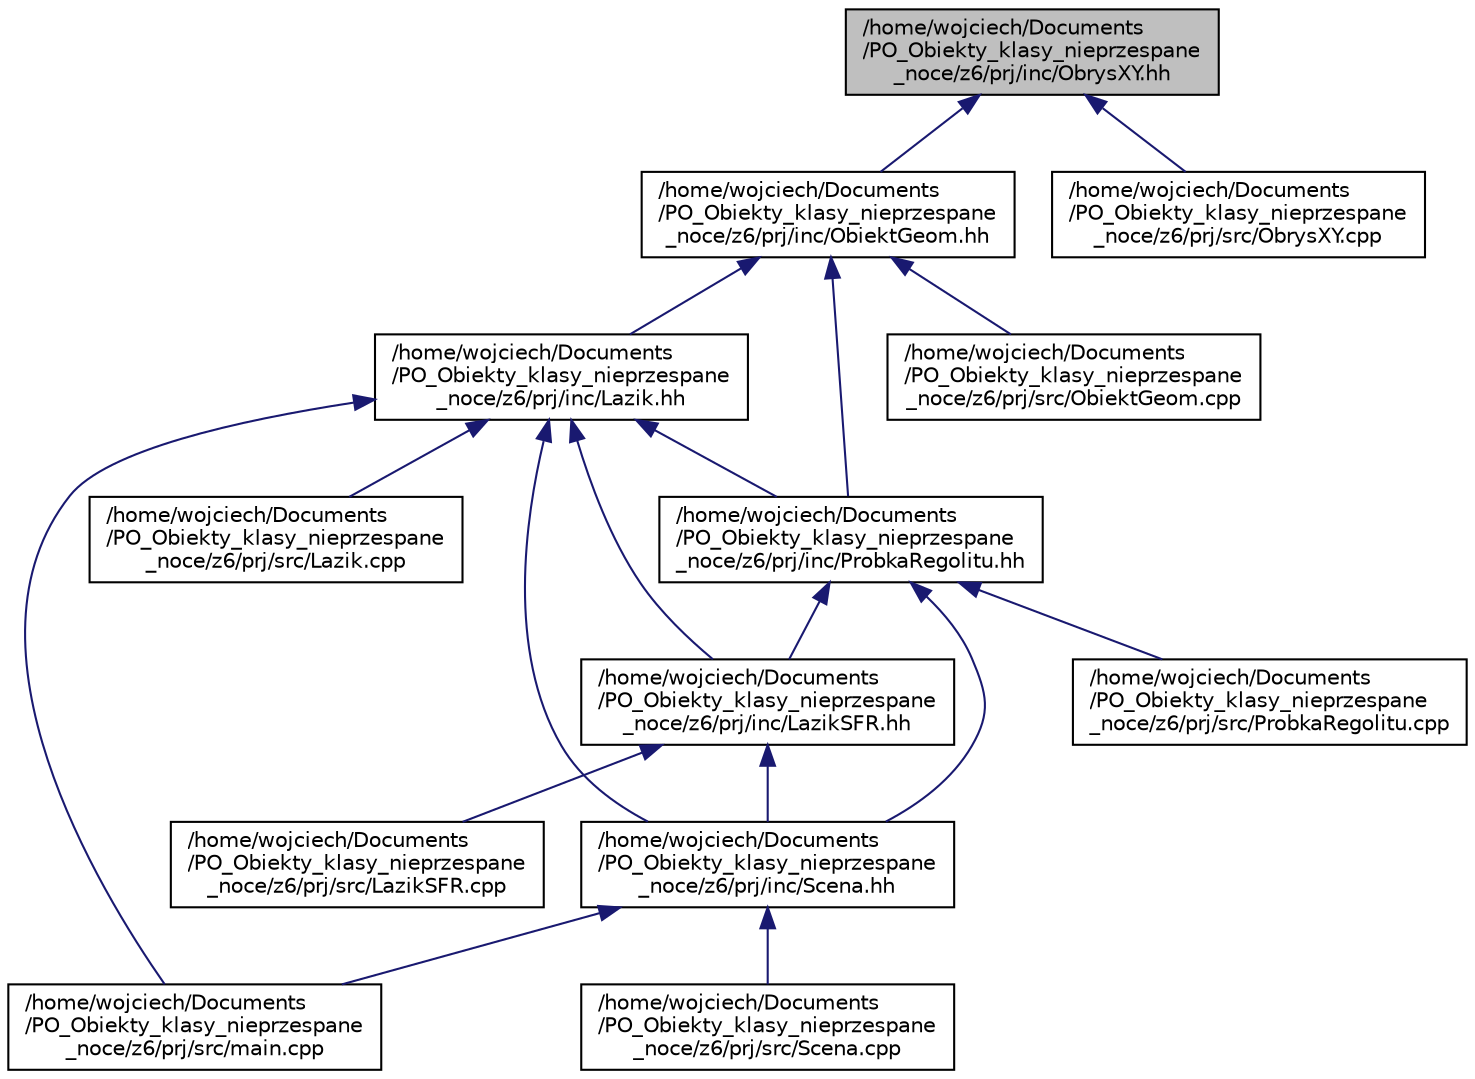digraph "/home/wojciech/Documents/PO_Obiekty_klasy_nieprzespane_noce/z6/prj/inc/ObrysXY.hh"
{
 // LATEX_PDF_SIZE
  edge [fontname="Helvetica",fontsize="10",labelfontname="Helvetica",labelfontsize="10"];
  node [fontname="Helvetica",fontsize="10",shape=record];
  Node1 [label="/home/wojciech/Documents\l/PO_Obiekty_klasy_nieprzespane\l_noce/z6/prj/inc/ObrysXY.hh",height=0.2,width=0.4,color="black", fillcolor="grey75", style="filled", fontcolor="black",tooltip=" "];
  Node1 -> Node2 [dir="back",color="midnightblue",fontsize="10",style="solid",fontname="Helvetica"];
  Node2 [label="/home/wojciech/Documents\l/PO_Obiekty_klasy_nieprzespane\l_noce/z6/prj/inc/ObiektGeom.hh",height=0.2,width=0.4,color="black", fillcolor="white", style="filled",URL="$_obiekt_geom_8hh.html",tooltip=" "];
  Node2 -> Node3 [dir="back",color="midnightblue",fontsize="10",style="solid",fontname="Helvetica"];
  Node3 [label="/home/wojciech/Documents\l/PO_Obiekty_klasy_nieprzespane\l_noce/z6/prj/inc/Lazik.hh",height=0.2,width=0.4,color="black", fillcolor="white", style="filled",URL="$_lazik_8hh.html",tooltip=" "];
  Node3 -> Node4 [dir="back",color="midnightblue",fontsize="10",style="solid",fontname="Helvetica"];
  Node4 [label="/home/wojciech/Documents\l/PO_Obiekty_klasy_nieprzespane\l_noce/z6/prj/inc/LazikSFR.hh",height=0.2,width=0.4,color="black", fillcolor="white", style="filled",URL="$_lazik_s_f_r_8hh.html",tooltip=" "];
  Node4 -> Node5 [dir="back",color="midnightblue",fontsize="10",style="solid",fontname="Helvetica"];
  Node5 [label="/home/wojciech/Documents\l/PO_Obiekty_klasy_nieprzespane\l_noce/z6/prj/inc/Scena.hh",height=0.2,width=0.4,color="black", fillcolor="white", style="filled",URL="$_scena_8hh.html",tooltip=" "];
  Node5 -> Node6 [dir="back",color="midnightblue",fontsize="10",style="solid",fontname="Helvetica"];
  Node6 [label="/home/wojciech/Documents\l/PO_Obiekty_klasy_nieprzespane\l_noce/z6/prj/src/main.cpp",height=0.2,width=0.4,color="black", fillcolor="white", style="filled",URL="$main_8cpp.html",tooltip=" "];
  Node5 -> Node7 [dir="back",color="midnightblue",fontsize="10",style="solid",fontname="Helvetica"];
  Node7 [label="/home/wojciech/Documents\l/PO_Obiekty_klasy_nieprzespane\l_noce/z6/prj/src/Scena.cpp",height=0.2,width=0.4,color="black", fillcolor="white", style="filled",URL="$_scena_8cpp.html",tooltip=" "];
  Node4 -> Node8 [dir="back",color="midnightblue",fontsize="10",style="solid",fontname="Helvetica"];
  Node8 [label="/home/wojciech/Documents\l/PO_Obiekty_klasy_nieprzespane\l_noce/z6/prj/src/LazikSFR.cpp",height=0.2,width=0.4,color="black", fillcolor="white", style="filled",URL="$_lazik_s_f_r_8cpp.html",tooltip=" "];
  Node3 -> Node9 [dir="back",color="midnightblue",fontsize="10",style="solid",fontname="Helvetica"];
  Node9 [label="/home/wojciech/Documents\l/PO_Obiekty_klasy_nieprzespane\l_noce/z6/prj/inc/ProbkaRegolitu.hh",height=0.2,width=0.4,color="black", fillcolor="white", style="filled",URL="$_probka_regolitu_8hh.html",tooltip=" "];
  Node9 -> Node4 [dir="back",color="midnightblue",fontsize="10",style="solid",fontname="Helvetica"];
  Node9 -> Node5 [dir="back",color="midnightblue",fontsize="10",style="solid",fontname="Helvetica"];
  Node9 -> Node10 [dir="back",color="midnightblue",fontsize="10",style="solid",fontname="Helvetica"];
  Node10 [label="/home/wojciech/Documents\l/PO_Obiekty_klasy_nieprzespane\l_noce/z6/prj/src/ProbkaRegolitu.cpp",height=0.2,width=0.4,color="black", fillcolor="white", style="filled",URL="$_probka_regolitu_8cpp.html",tooltip=" "];
  Node3 -> Node5 [dir="back",color="midnightblue",fontsize="10",style="solid",fontname="Helvetica"];
  Node3 -> Node11 [dir="back",color="midnightblue",fontsize="10",style="solid",fontname="Helvetica"];
  Node11 [label="/home/wojciech/Documents\l/PO_Obiekty_klasy_nieprzespane\l_noce/z6/prj/src/Lazik.cpp",height=0.2,width=0.4,color="black", fillcolor="white", style="filled",URL="$_lazik_8cpp.html",tooltip=" "];
  Node3 -> Node6 [dir="back",color="midnightblue",fontsize="10",style="solid",fontname="Helvetica"];
  Node2 -> Node9 [dir="back",color="midnightblue",fontsize="10",style="solid",fontname="Helvetica"];
  Node2 -> Node12 [dir="back",color="midnightblue",fontsize="10",style="solid",fontname="Helvetica"];
  Node12 [label="/home/wojciech/Documents\l/PO_Obiekty_klasy_nieprzespane\l_noce/z6/prj/src/ObiektGeom.cpp",height=0.2,width=0.4,color="black", fillcolor="white", style="filled",URL="$_obiekt_geom_8cpp.html",tooltip=" "];
  Node1 -> Node13 [dir="back",color="midnightblue",fontsize="10",style="solid",fontname="Helvetica"];
  Node13 [label="/home/wojciech/Documents\l/PO_Obiekty_klasy_nieprzespane\l_noce/z6/prj/src/ObrysXY.cpp",height=0.2,width=0.4,color="black", fillcolor="white", style="filled",URL="$_obrys_x_y_8cpp.html",tooltip=" "];
}
